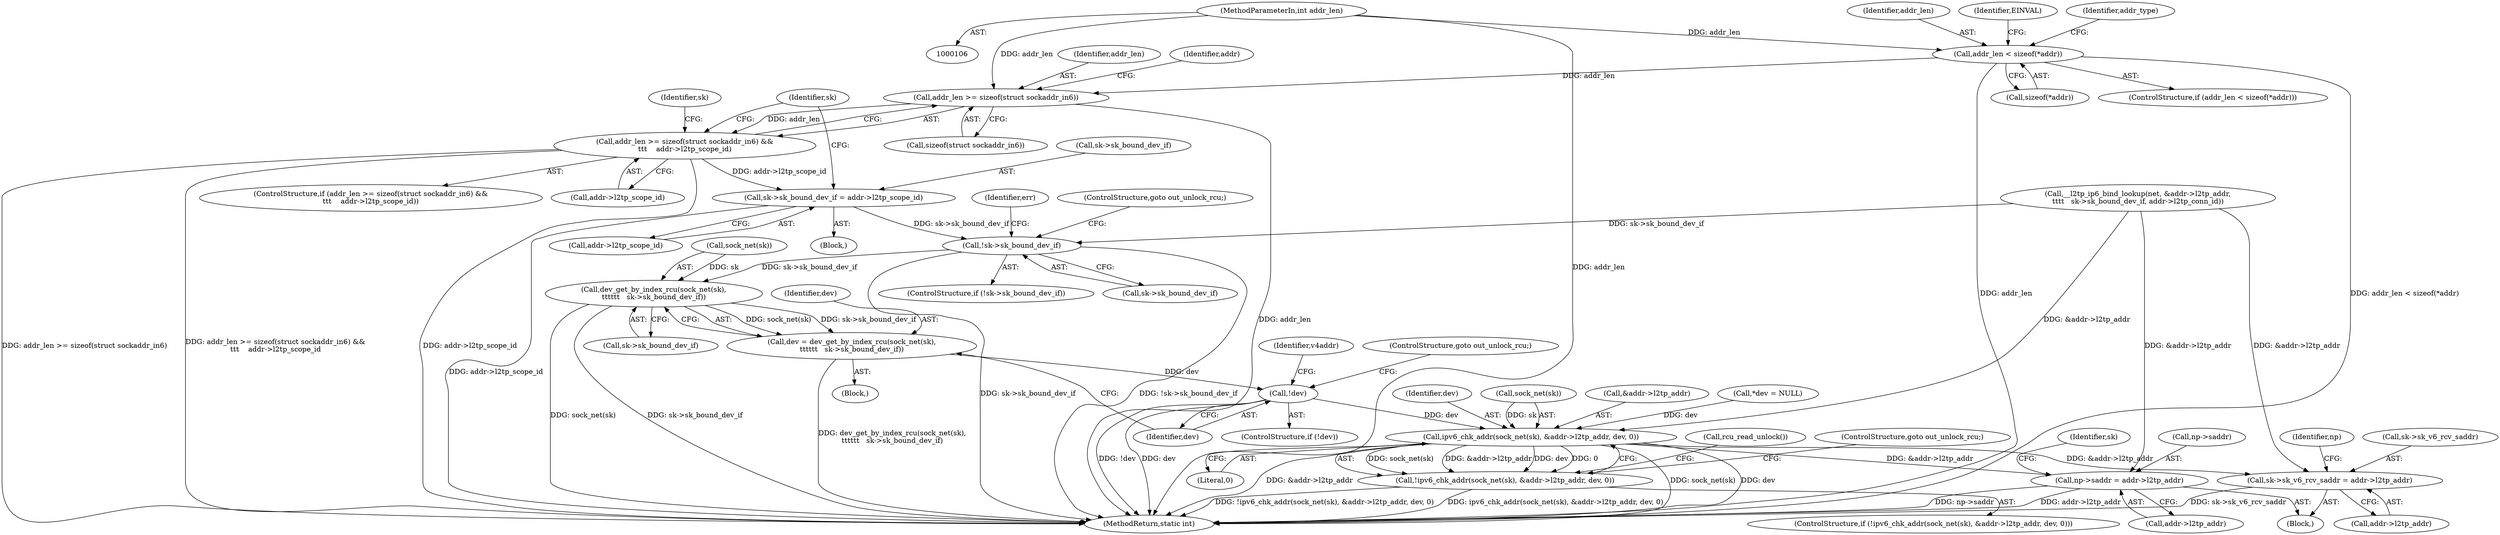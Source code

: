 digraph "0_linux_32c231164b762dddefa13af5a0101032c70b50ef_0@API" {
"1000239" [label="(Call,addr_len >= sizeof(struct sockaddr_in6))"];
"1000156" [label="(Call,addr_len < sizeof(*addr))"];
"1000109" [label="(MethodParameterIn,int addr_len)"];
"1000238" [label="(Call,addr_len >= sizeof(struct sockaddr_in6) &&\n\t\t\t    addr->l2tp_scope_id)"];
"1000247" [label="(Call,sk->sk_bound_dev_if = addr->l2tp_scope_id)"];
"1000255" [label="(Call,!sk->sk_bound_dev_if)"];
"1000266" [label="(Call,dev_get_by_index_rcu(sock_net(sk),\n\t\t\t\t\t\t   sk->sk_bound_dev_if))"];
"1000264" [label="(Call,dev = dev_get_by_index_rcu(sock_net(sk),\n\t\t\t\t\t\t   sk->sk_bound_dev_if))"];
"1000273" [label="(Call,!dev)"];
"1000285" [label="(Call,ipv6_chk_addr(sock_net(sk), &addr->l2tp_addr, dev, 0))"];
"1000284" [label="(Call,!ipv6_chk_addr(sock_net(sk), &addr->l2tp_addr, dev, 0))"];
"1000305" [label="(Call,sk->sk_v6_rcv_saddr = addr->l2tp_addr)"];
"1000312" [label="(Call,np->saddr = addr->l2tp_addr)"];
"1000158" [label="(Call,sizeof(*addr))"];
"1000293" [label="(Literal,0)"];
"1000295" [label="(Call,rcu_read_unlock())"];
"1000163" [label="(Identifier,EINVAL)"];
"1000313" [label="(Call,np->saddr)"];
"1000264" [label="(Call,dev = dev_get_by_index_rcu(sock_net(sk),\n\t\t\t\t\t\t   sk->sk_bound_dev_if))"];
"1000265" [label="(Identifier,dev)"];
"1000309" [label="(Call,addr->l2tp_addr)"];
"1000257" [label="(Identifier,sk)"];
"1000255" [label="(Call,!sk->sk_bound_dev_if)"];
"1000322" [label="(Identifier,sk)"];
"1000246" [label="(Block,)"];
"1000277" [label="(Identifier,v4addr)"];
"1000256" [label="(Call,sk->sk_bound_dev_if)"];
"1000269" [label="(Call,sk->sk_bound_dev_if)"];
"1000193" [label="(Call,__l2tp_ip6_bind_lookup(net, &addr->l2tp_addr,\n\t\t\t\t   sk->sk_bound_dev_if, addr->l2tp_conn_id))"];
"1000238" [label="(Call,addr_len >= sizeof(struct sockaddr_in6) &&\n\t\t\t    addr->l2tp_scope_id)"];
"1000156" [label="(Call,addr_len < sizeof(*addr))"];
"1000240" [label="(Identifier,addr_len)"];
"1000285" [label="(Call,ipv6_chk_addr(sock_net(sk), &addr->l2tp_addr, dev, 0))"];
"1000261" [label="(Identifier,err)"];
"1000155" [label="(ControlStructure,if (addr_len < sizeof(*addr)))"];
"1000312" [label="(Call,np->saddr = addr->l2tp_addr)"];
"1000314" [label="(Identifier,np)"];
"1000286" [label="(Call,sock_net(sk))"];
"1000241" [label="(Call,sizeof(struct sockaddr_in6))"];
"1000165" [label="(Identifier,addr_type)"];
"1000251" [label="(Call,addr->l2tp_scope_id)"];
"1000254" [label="(ControlStructure,if (!sk->sk_bound_dev_if))"];
"1000259" [label="(ControlStructure,goto out_unlock_rcu;)"];
"1000283" [label="(ControlStructure,if (!ipv6_chk_addr(sock_net(sk), &addr->l2tp_addr, dev, 0)))"];
"1000110" [label="(Block,)"];
"1000237" [label="(ControlStructure,if (addr_len >= sizeof(struct sockaddr_in6) &&\n\t\t\t    addr->l2tp_scope_id))"];
"1000316" [label="(Call,addr->l2tp_addr)"];
"1000239" [label="(Call,addr_len >= sizeof(struct sockaddr_in6))"];
"1000284" [label="(Call,!ipv6_chk_addr(sock_net(sk), &addr->l2tp_addr, dev, 0))"];
"1000247" [label="(Call,sk->sk_bound_dev_if = addr->l2tp_scope_id)"];
"1000288" [label="(Call,&addr->l2tp_addr)"];
"1000229" [label="(Call,*dev = NULL)"];
"1000244" [label="(Identifier,addr)"];
"1000272" [label="(ControlStructure,if (!dev))"];
"1000157" [label="(Identifier,addr_len)"];
"1000359" [label="(MethodReturn,static int)"];
"1000305" [label="(Call,sk->sk_v6_rcv_saddr = addr->l2tp_addr)"];
"1000306" [label="(Call,sk->sk_v6_rcv_saddr)"];
"1000267" [label="(Call,sock_net(sk))"];
"1000294" [label="(ControlStructure,goto out_unlock_rcu;)"];
"1000248" [label="(Call,sk->sk_bound_dev_if)"];
"1000273" [label="(Call,!dev)"];
"1000275" [label="(ControlStructure,goto out_unlock_rcu;)"];
"1000109" [label="(MethodParameterIn,int addr_len)"];
"1000249" [label="(Identifier,sk)"];
"1000236" [label="(Block,)"];
"1000292" [label="(Identifier,dev)"];
"1000274" [label="(Identifier,dev)"];
"1000243" [label="(Call,addr->l2tp_scope_id)"];
"1000266" [label="(Call,dev_get_by_index_rcu(sock_net(sk),\n\t\t\t\t\t\t   sk->sk_bound_dev_if))"];
"1000239" -> "1000238"  [label="AST: "];
"1000239" -> "1000241"  [label="CFG: "];
"1000240" -> "1000239"  [label="AST: "];
"1000241" -> "1000239"  [label="AST: "];
"1000244" -> "1000239"  [label="CFG: "];
"1000238" -> "1000239"  [label="CFG: "];
"1000239" -> "1000359"  [label="DDG: addr_len"];
"1000239" -> "1000238"  [label="DDG: addr_len"];
"1000156" -> "1000239"  [label="DDG: addr_len"];
"1000109" -> "1000239"  [label="DDG: addr_len"];
"1000156" -> "1000155"  [label="AST: "];
"1000156" -> "1000158"  [label="CFG: "];
"1000157" -> "1000156"  [label="AST: "];
"1000158" -> "1000156"  [label="AST: "];
"1000163" -> "1000156"  [label="CFG: "];
"1000165" -> "1000156"  [label="CFG: "];
"1000156" -> "1000359"  [label="DDG: addr_len"];
"1000156" -> "1000359"  [label="DDG: addr_len < sizeof(*addr)"];
"1000109" -> "1000156"  [label="DDG: addr_len"];
"1000109" -> "1000106"  [label="AST: "];
"1000109" -> "1000359"  [label="DDG: addr_len"];
"1000238" -> "1000237"  [label="AST: "];
"1000238" -> "1000243"  [label="CFG: "];
"1000243" -> "1000238"  [label="AST: "];
"1000249" -> "1000238"  [label="CFG: "];
"1000257" -> "1000238"  [label="CFG: "];
"1000238" -> "1000359"  [label="DDG: addr_len >= sizeof(struct sockaddr_in6)"];
"1000238" -> "1000359"  [label="DDG: addr_len >= sizeof(struct sockaddr_in6) &&\n\t\t\t    addr->l2tp_scope_id"];
"1000238" -> "1000359"  [label="DDG: addr->l2tp_scope_id"];
"1000238" -> "1000247"  [label="DDG: addr->l2tp_scope_id"];
"1000247" -> "1000246"  [label="AST: "];
"1000247" -> "1000251"  [label="CFG: "];
"1000248" -> "1000247"  [label="AST: "];
"1000251" -> "1000247"  [label="AST: "];
"1000257" -> "1000247"  [label="CFG: "];
"1000247" -> "1000359"  [label="DDG: addr->l2tp_scope_id"];
"1000247" -> "1000255"  [label="DDG: sk->sk_bound_dev_if"];
"1000255" -> "1000254"  [label="AST: "];
"1000255" -> "1000256"  [label="CFG: "];
"1000256" -> "1000255"  [label="AST: "];
"1000259" -> "1000255"  [label="CFG: "];
"1000261" -> "1000255"  [label="CFG: "];
"1000255" -> "1000359"  [label="DDG: !sk->sk_bound_dev_if"];
"1000255" -> "1000359"  [label="DDG: sk->sk_bound_dev_if"];
"1000193" -> "1000255"  [label="DDG: sk->sk_bound_dev_if"];
"1000255" -> "1000266"  [label="DDG: sk->sk_bound_dev_if"];
"1000266" -> "1000264"  [label="AST: "];
"1000266" -> "1000269"  [label="CFG: "];
"1000267" -> "1000266"  [label="AST: "];
"1000269" -> "1000266"  [label="AST: "];
"1000264" -> "1000266"  [label="CFG: "];
"1000266" -> "1000359"  [label="DDG: sk->sk_bound_dev_if"];
"1000266" -> "1000359"  [label="DDG: sock_net(sk)"];
"1000266" -> "1000264"  [label="DDG: sock_net(sk)"];
"1000266" -> "1000264"  [label="DDG: sk->sk_bound_dev_if"];
"1000267" -> "1000266"  [label="DDG: sk"];
"1000264" -> "1000236"  [label="AST: "];
"1000265" -> "1000264"  [label="AST: "];
"1000274" -> "1000264"  [label="CFG: "];
"1000264" -> "1000359"  [label="DDG: dev_get_by_index_rcu(sock_net(sk),\n\t\t\t\t\t\t   sk->sk_bound_dev_if)"];
"1000264" -> "1000273"  [label="DDG: dev"];
"1000273" -> "1000272"  [label="AST: "];
"1000273" -> "1000274"  [label="CFG: "];
"1000274" -> "1000273"  [label="AST: "];
"1000275" -> "1000273"  [label="CFG: "];
"1000277" -> "1000273"  [label="CFG: "];
"1000273" -> "1000359"  [label="DDG: dev"];
"1000273" -> "1000359"  [label="DDG: !dev"];
"1000273" -> "1000285"  [label="DDG: dev"];
"1000285" -> "1000284"  [label="AST: "];
"1000285" -> "1000293"  [label="CFG: "];
"1000286" -> "1000285"  [label="AST: "];
"1000288" -> "1000285"  [label="AST: "];
"1000292" -> "1000285"  [label="AST: "];
"1000293" -> "1000285"  [label="AST: "];
"1000284" -> "1000285"  [label="CFG: "];
"1000285" -> "1000359"  [label="DDG: sock_net(sk)"];
"1000285" -> "1000359"  [label="DDG: dev"];
"1000285" -> "1000359"  [label="DDG: &addr->l2tp_addr"];
"1000285" -> "1000284"  [label="DDG: sock_net(sk)"];
"1000285" -> "1000284"  [label="DDG: &addr->l2tp_addr"];
"1000285" -> "1000284"  [label="DDG: dev"];
"1000285" -> "1000284"  [label="DDG: 0"];
"1000286" -> "1000285"  [label="DDG: sk"];
"1000193" -> "1000285"  [label="DDG: &addr->l2tp_addr"];
"1000229" -> "1000285"  [label="DDG: dev"];
"1000285" -> "1000305"  [label="DDG: &addr->l2tp_addr"];
"1000285" -> "1000312"  [label="DDG: &addr->l2tp_addr"];
"1000284" -> "1000283"  [label="AST: "];
"1000294" -> "1000284"  [label="CFG: "];
"1000295" -> "1000284"  [label="CFG: "];
"1000284" -> "1000359"  [label="DDG: ipv6_chk_addr(sock_net(sk), &addr->l2tp_addr, dev, 0)"];
"1000284" -> "1000359"  [label="DDG: !ipv6_chk_addr(sock_net(sk), &addr->l2tp_addr, dev, 0)"];
"1000305" -> "1000110"  [label="AST: "];
"1000305" -> "1000309"  [label="CFG: "];
"1000306" -> "1000305"  [label="AST: "];
"1000309" -> "1000305"  [label="AST: "];
"1000314" -> "1000305"  [label="CFG: "];
"1000305" -> "1000359"  [label="DDG: sk->sk_v6_rcv_saddr"];
"1000193" -> "1000305"  [label="DDG: &addr->l2tp_addr"];
"1000312" -> "1000110"  [label="AST: "];
"1000312" -> "1000316"  [label="CFG: "];
"1000313" -> "1000312"  [label="AST: "];
"1000316" -> "1000312"  [label="AST: "];
"1000322" -> "1000312"  [label="CFG: "];
"1000312" -> "1000359"  [label="DDG: addr->l2tp_addr"];
"1000312" -> "1000359"  [label="DDG: np->saddr"];
"1000193" -> "1000312"  [label="DDG: &addr->l2tp_addr"];
}
